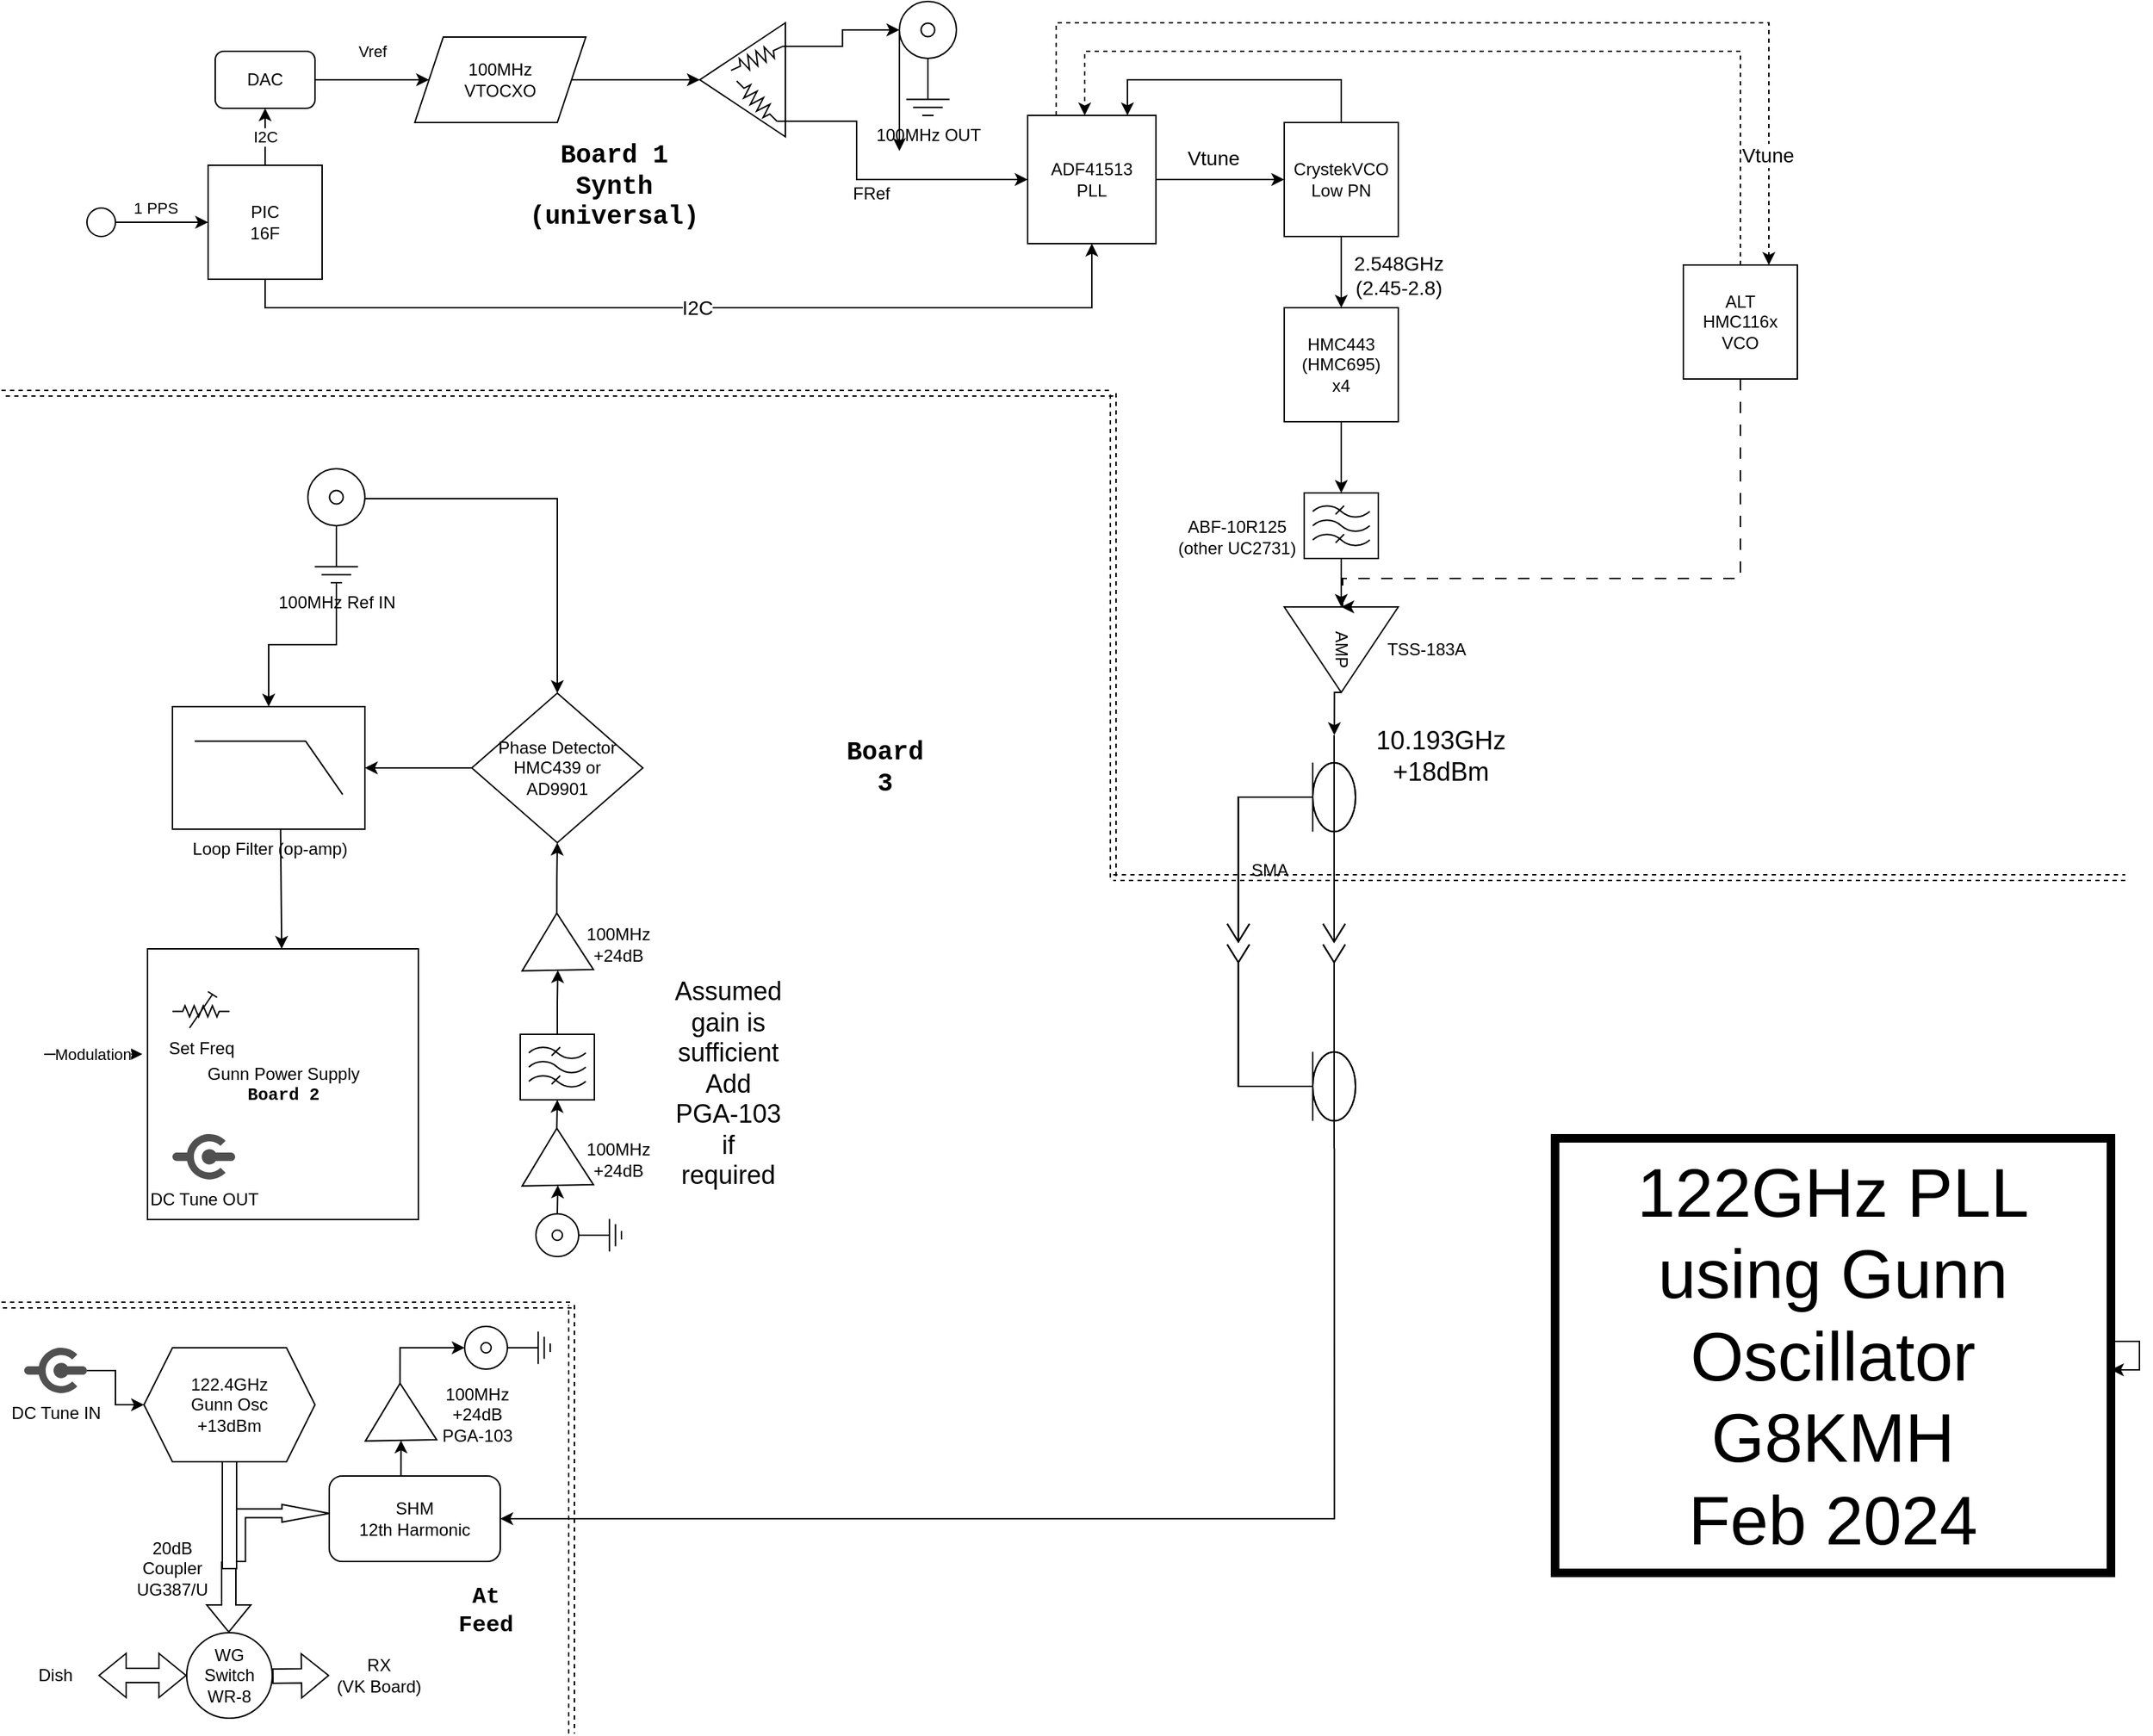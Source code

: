 <mxfile version="23.1.4" type="github">
  <diagram name="Page-1" id="90a13364-a465-7bf4-72fc-28e22215d7a0">
    <mxGraphModel dx="1750" dy="883" grid="1" gridSize="10" guides="1" tooltips="1" connect="1" arrows="1" fold="1" page="1" pageScale="1.5" pageWidth="1169" pageHeight="826" background="none" math="0" shadow="0">
      <root>
        <mxCell id="0" style=";html=1;" />
        <mxCell id="1" style=";html=1;" parent="0" />
        <mxCell id="ZLrNhD5u5SHP2nrK1hEg-11" style="edgeStyle=orthogonalEdgeStyle;rounded=0;orthogonalLoop=1;jettySize=auto;html=1;exitX=1;exitY=0.5;exitDx=0;exitDy=0;entryX=1;entryY=0.5;entryDx=0;entryDy=0;" parent="1" source="ZLrNhD5u5SHP2nrK1hEg-1" target="ZLrNhD5u5SHP2nrK1hEg-10" edge="1">
          <mxGeometry relative="1" as="geometry" />
        </mxCell>
        <mxCell id="ZLrNhD5u5SHP2nrK1hEg-1" value="100MHz&lt;br&gt;VTOCXO" style="shape=parallelogram;perimeter=parallelogramPerimeter;whiteSpace=wrap;html=1;fixedSize=1;" parent="1" vertex="1">
          <mxGeometry x="290" y="30" width="120" height="60" as="geometry" />
        </mxCell>
        <mxCell id="ZLrNhD5u5SHP2nrK1hEg-4" value="Vref" style="edgeStyle=orthogonalEdgeStyle;rounded=0;orthogonalLoop=1;jettySize=auto;html=1;exitX=1;exitY=0.5;exitDx=0;exitDy=0;entryX=0;entryY=0.5;entryDx=0;entryDy=0;" parent="1" source="ZLrNhD5u5SHP2nrK1hEg-2" target="ZLrNhD5u5SHP2nrK1hEg-1" edge="1">
          <mxGeometry y="20" relative="1" as="geometry">
            <mxPoint as="offset" />
          </mxGeometry>
        </mxCell>
        <mxCell id="ZLrNhD5u5SHP2nrK1hEg-2" value="DAC" style="rounded=1;whiteSpace=wrap;html=1;" parent="1" vertex="1">
          <mxGeometry x="150" y="40" width="70" height="40" as="geometry" />
        </mxCell>
        <mxCell id="ZLrNhD5u5SHP2nrK1hEg-8" value="I2C" style="edgeStyle=orthogonalEdgeStyle;rounded=0;orthogonalLoop=1;jettySize=auto;html=1;exitX=0.5;exitY=0;exitDx=0;exitDy=0;entryX=0.5;entryY=1;entryDx=0;entryDy=0;" parent="1" source="ZLrNhD5u5SHP2nrK1hEg-5" target="ZLrNhD5u5SHP2nrK1hEg-2" edge="1">
          <mxGeometry relative="1" as="geometry" />
        </mxCell>
        <mxCell id="zk5Tj1fj6JuDacKhQGvg-79" value="&lt;font style=&quot;font-size: 14px;&quot;&gt;I2C&lt;/font&gt;" style="edgeStyle=orthogonalEdgeStyle;rounded=0;orthogonalLoop=1;jettySize=auto;html=1;exitX=0.5;exitY=1;exitDx=0;exitDy=0;entryX=0.5;entryY=1;entryDx=0;entryDy=0;" edge="1" parent="1" source="ZLrNhD5u5SHP2nrK1hEg-5" target="ZLrNhD5u5SHP2nrK1hEg-9">
          <mxGeometry relative="1" as="geometry" />
        </mxCell>
        <mxCell id="ZLrNhD5u5SHP2nrK1hEg-5" value="PIC&lt;br&gt;16F" style="whiteSpace=wrap;html=1;aspect=fixed;" parent="1" vertex="1">
          <mxGeometry x="145" y="120" width="80" height="80" as="geometry" />
        </mxCell>
        <mxCell id="ZLrNhD5u5SHP2nrK1hEg-7" value="1 PPS" style="edgeStyle=orthogonalEdgeStyle;rounded=0;orthogonalLoop=1;jettySize=auto;html=1;" parent="1" source="ZLrNhD5u5SHP2nrK1hEg-6" target="ZLrNhD5u5SHP2nrK1hEg-5" edge="1">
          <mxGeometry x="-0.143" y="10" relative="1" as="geometry">
            <mxPoint as="offset" />
          </mxGeometry>
        </mxCell>
        <mxCell id="ZLrNhD5u5SHP2nrK1hEg-6" value="" style="ellipse;whiteSpace=wrap;html=1;aspect=fixed;" parent="1" vertex="1">
          <mxGeometry x="60" y="150" width="20" height="20" as="geometry" />
        </mxCell>
        <mxCell id="ZLrNhD5u5SHP2nrK1hEg-17" value="&lt;font style=&quot;font-size: 14px;&quot;&gt;Vtune&lt;/font&gt;" style="edgeStyle=orthogonalEdgeStyle;rounded=0;orthogonalLoop=1;jettySize=auto;html=1;exitX=1;exitY=0.5;exitDx=0;exitDy=0;" parent="1" source="ZLrNhD5u5SHP2nrK1hEg-9" target="ZLrNhD5u5SHP2nrK1hEg-16" edge="1">
          <mxGeometry x="-0.111" y="15" relative="1" as="geometry">
            <mxPoint as="offset" />
          </mxGeometry>
        </mxCell>
        <mxCell id="zk5Tj1fj6JuDacKhQGvg-29" style="edgeStyle=orthogonalEdgeStyle;rounded=0;orthogonalLoop=1;jettySize=auto;html=1;dashed=1;" edge="1" parent="1" source="ZLrNhD5u5SHP2nrK1hEg-9" target="zk5Tj1fj6JuDacKhQGvg-23">
          <mxGeometry relative="1" as="geometry">
            <Array as="points">
              <mxPoint x="740" y="20" />
              <mxPoint x="1240" y="20" />
            </Array>
          </mxGeometry>
        </mxCell>
        <mxCell id="zk5Tj1fj6JuDacKhQGvg-80" value="&lt;font style=&quot;font-size: 14px;&quot;&gt;Vtune&lt;/font&gt;" style="edgeLabel;html=1;align=center;verticalAlign=middle;resizable=0;points=[];" vertex="1" connectable="0" parent="zk5Tj1fj6JuDacKhQGvg-29">
          <mxGeometry x="0.79" y="-1" relative="1" as="geometry">
            <mxPoint as="offset" />
          </mxGeometry>
        </mxCell>
        <mxCell id="ZLrNhD5u5SHP2nrK1hEg-9" value="ADF41513&lt;br&gt;PLL" style="whiteSpace=wrap;html=1;aspect=fixed;" parent="1" vertex="1">
          <mxGeometry x="720" y="85" width="90" height="90" as="geometry" />
        </mxCell>
        <mxCell id="ZLrNhD5u5SHP2nrK1hEg-10" value="" style="triangle;whiteSpace=wrap;html=1;rotation=-180;" parent="1" vertex="1">
          <mxGeometry x="490" y="20" width="60" height="80" as="geometry" />
        </mxCell>
        <mxCell id="ZLrNhD5u5SHP2nrK1hEg-14" value="" style="pointerEvents=1;verticalLabelPosition=bottom;shadow=0;dashed=0;align=center;html=1;verticalAlign=top;shape=mxgraph.electrical.resistors.resistor_2;rotation=-25;" parent="1" vertex="1">
          <mxGeometry x="510" y="40" width="40" height="10" as="geometry" />
        </mxCell>
        <mxCell id="ZLrNhD5u5SHP2nrK1hEg-15" value="" style="pointerEvents=1;verticalLabelPosition=bottom;shadow=0;dashed=0;align=center;html=1;verticalAlign=top;shape=mxgraph.electrical.resistors.resistor_2;rotation=45;" parent="1" vertex="1">
          <mxGeometry x="510" y="70" width="40" height="10" as="geometry" />
        </mxCell>
        <mxCell id="ZLrNhD5u5SHP2nrK1hEg-20" value="&lt;font style=&quot;font-size: 14px;&quot;&gt;2.548GHz&lt;br&gt;(2.45-2.8)&lt;/font&gt;" style="edgeStyle=orthogonalEdgeStyle;rounded=0;orthogonalLoop=1;jettySize=auto;html=1;" parent="1" source="ZLrNhD5u5SHP2nrK1hEg-16" target="ZLrNhD5u5SHP2nrK1hEg-18" edge="1">
          <mxGeometry x="0.059" y="40" relative="1" as="geometry">
            <mxPoint as="offset" />
          </mxGeometry>
        </mxCell>
        <mxCell id="zk5Tj1fj6JuDacKhQGvg-28" style="edgeStyle=orthogonalEdgeStyle;rounded=0;orthogonalLoop=1;jettySize=auto;html=1;exitX=0.5;exitY=0;exitDx=0;exitDy=0;" edge="1" parent="1" source="ZLrNhD5u5SHP2nrK1hEg-16" target="ZLrNhD5u5SHP2nrK1hEg-9">
          <mxGeometry relative="1" as="geometry">
            <Array as="points">
              <mxPoint x="940" y="60" />
              <mxPoint x="790" y="60" />
            </Array>
          </mxGeometry>
        </mxCell>
        <mxCell id="ZLrNhD5u5SHP2nrK1hEg-16" value="CrystekVCO&lt;br&gt;Low PN" style="whiteSpace=wrap;html=1;aspect=fixed;" parent="1" vertex="1">
          <mxGeometry x="900" y="90" width="80" height="80" as="geometry" />
        </mxCell>
        <mxCell id="RYeYVxRvwyWX_2oDE-uA-7" value="" style="edgeStyle=orthogonalEdgeStyle;rounded=0;orthogonalLoop=1;jettySize=auto;html=1;" parent="1" source="ZLrNhD5u5SHP2nrK1hEg-18" target="RYeYVxRvwyWX_2oDE-uA-6" edge="1">
          <mxGeometry relative="1" as="geometry" />
        </mxCell>
        <mxCell id="ZLrNhD5u5SHP2nrK1hEg-18" value="HMC443&lt;br&gt;(HMC695)&lt;br&gt;x4" style="whiteSpace=wrap;html=1;aspect=fixed;" parent="1" vertex="1">
          <mxGeometry x="900" y="220" width="80" height="80" as="geometry" />
        </mxCell>
        <mxCell id="ZLrNhD5u5SHP2nrK1hEg-21" value="AMP" style="triangle;whiteSpace=wrap;html=1;rotation=90;" parent="1" vertex="1">
          <mxGeometry x="910" y="420" width="60" height="80" as="geometry" />
        </mxCell>
        <mxCell id="RYeYVxRvwyWX_2oDE-uA-1" value="" style="endArrow=classic;html=1;rounded=0;exitX=0;exitY=0.25;exitDx=0;exitDy=0;" parent="1" source="zk5Tj1fj6JuDacKhQGvg-17" edge="1">
          <mxGeometry width="50" height="50" relative="1" as="geometry">
            <mxPoint x="610" y="100" as="sourcePoint" />
            <mxPoint x="630" y="110" as="targetPoint" />
          </mxGeometry>
        </mxCell>
        <mxCell id="RYeYVxRvwyWX_2oDE-uA-2" value="TSS-183A" style="text;strokeColor=none;align=center;fillColor=none;html=1;verticalAlign=middle;whiteSpace=wrap;rounded=0;" parent="1" vertex="1">
          <mxGeometry x="970" y="445" width="60" height="30" as="geometry" />
        </mxCell>
        <mxCell id="zk5Tj1fj6JuDacKhQGvg-9" style="edgeStyle=orthogonalEdgeStyle;rounded=0;orthogonalLoop=1;jettySize=auto;html=1;exitX=1;exitY=0.165;exitDx=0;exitDy=0;exitPerimeter=0;entryX=1;entryY=0.5;entryDx=0;entryDy=0;" edge="1" parent="1" source="RYeYVxRvwyWX_2oDE-uA-3" target="zk5Tj1fj6JuDacKhQGvg-8">
          <mxGeometry relative="1" as="geometry" />
        </mxCell>
        <mxCell id="RYeYVxRvwyWX_2oDE-uA-3" value="" style="pointerEvents=1;verticalLabelPosition=bottom;shadow=0;dashed=0;align=center;html=1;verticalAlign=top;shape=mxgraph.electrical.miscellaneous.coaxial_outside_conductor;rotation=90;" parent="1" vertex="1">
          <mxGeometry x="760" y="620" width="290" height="90" as="geometry" />
        </mxCell>
        <mxCell id="RYeYVxRvwyWX_2oDE-uA-5" value="&lt;font style=&quot;font-size: 18px;&quot;&gt;10.193GHz&lt;br&gt;+18dBm&lt;/font&gt;" style="text;strokeColor=none;align=center;fillColor=none;html=1;verticalAlign=middle;whiteSpace=wrap;rounded=0;" parent="1" vertex="1">
          <mxGeometry x="980" y="520" width="60" height="30" as="geometry" />
        </mxCell>
        <mxCell id="RYeYVxRvwyWX_2oDE-uA-10" style="edgeStyle=orthogonalEdgeStyle;rounded=0;orthogonalLoop=1;jettySize=auto;html=1;exitX=0.5;exitY=1;exitDx=0;exitDy=0;exitPerimeter=0;entryX=0;entryY=0.5;entryDx=0;entryDy=0;" parent="1" source="RYeYVxRvwyWX_2oDE-uA-6" target="ZLrNhD5u5SHP2nrK1hEg-21" edge="1">
          <mxGeometry relative="1" as="geometry" />
        </mxCell>
        <mxCell id="RYeYVxRvwyWX_2oDE-uA-6" value="" style="verticalLabelPosition=bottom;shadow=0;dashed=0;align=center;html=1;verticalAlign=top;shape=mxgraph.electrical.abstract.filter;" parent="1" vertex="1">
          <mxGeometry x="914" y="350" width="52" height="46" as="geometry" />
        </mxCell>
        <mxCell id="RYeYVxRvwyWX_2oDE-uA-11" value="ABF-10R125&lt;br&gt;(other UC2731)" style="text;strokeColor=none;align=center;fillColor=none;html=1;verticalAlign=middle;whiteSpace=wrap;rounded=0;" parent="1" vertex="1">
          <mxGeometry x="820" y="366" width="94" height="30" as="geometry" />
        </mxCell>
        <mxCell id="RYeYVxRvwyWX_2oDE-uA-13" value="SMA" style="text;strokeColor=none;align=center;fillColor=none;html=1;verticalAlign=middle;whiteSpace=wrap;rounded=0;" parent="1" vertex="1">
          <mxGeometry x="860" y="600" width="60" height="30" as="geometry" />
        </mxCell>
        <mxCell id="zk5Tj1fj6JuDacKhQGvg-1" value="" style="shape=flexArrow;endArrow=classic;html=1;rounded=0;" edge="1" parent="1">
          <mxGeometry width="50" height="50" relative="1" as="geometry">
            <mxPoint x="159.5" y="1100" as="sourcePoint" />
            <mxPoint x="159.5" y="1150" as="targetPoint" />
          </mxGeometry>
        </mxCell>
        <mxCell id="zk5Tj1fj6JuDacKhQGvg-2" value="" style="rounded=0;whiteSpace=wrap;html=1;rotation=-90;" vertex="1" parent="1">
          <mxGeometry x="120" y="1060" width="80" height="10" as="geometry" />
        </mxCell>
        <mxCell id="zk5Tj1fj6JuDacKhQGvg-4" value="" style="html=1;shadow=0;dashed=0;align=center;verticalAlign=middle;shape=mxgraph.arrows2.bendArrow;dy=3.1;dx=33.2;notch=0;arrowHead=12.4;rounded=0;rotation=0;" vertex="1" parent="1">
          <mxGeometry x="165" y="1060" width="65" height="40" as="geometry" />
        </mxCell>
        <mxCell id="zk5Tj1fj6JuDacKhQGvg-5" value="20dB&lt;br&gt;Coupler&lt;br&gt;UG387/U" style="text;strokeColor=none;align=center;fillColor=none;html=1;verticalAlign=middle;whiteSpace=wrap;rounded=0;" vertex="1" parent="1">
          <mxGeometry x="90" y="1090" width="60" height="30" as="geometry" />
        </mxCell>
        <mxCell id="zk5Tj1fj6JuDacKhQGvg-7" value="122.4GHz&lt;br&gt;Gunn Osc&lt;br&gt;+13dBm" style="shape=hexagon;perimeter=hexagonPerimeter2;whiteSpace=wrap;html=1;fixedSize=1;" vertex="1" parent="1">
          <mxGeometry x="100" y="950" width="120" height="80" as="geometry" />
        </mxCell>
        <mxCell id="zk5Tj1fj6JuDacKhQGvg-58" style="edgeStyle=orthogonalEdgeStyle;rounded=0;orthogonalLoop=1;jettySize=auto;html=1;exitX=0.5;exitY=0;exitDx=0;exitDy=0;entryX=0;entryY=0.5;entryDx=0;entryDy=0;" edge="1" parent="1" source="zk5Tj1fj6JuDacKhQGvg-8" target="zk5Tj1fj6JuDacKhQGvg-55">
          <mxGeometry relative="1" as="geometry" />
        </mxCell>
        <mxCell id="zk5Tj1fj6JuDacKhQGvg-8" value="SHM&lt;br&gt;12th Harmonic" style="rounded=1;whiteSpace=wrap;html=1;" vertex="1" parent="1">
          <mxGeometry x="230" y="1040" width="120" height="60" as="geometry" />
        </mxCell>
        <mxCell id="zk5Tj1fj6JuDacKhQGvg-10" value="" style="edgeStyle=none;orthogonalLoop=1;jettySize=auto;html=1;rounded=0;shape=link;dashed=1;" edge="1" parent="1">
          <mxGeometry width="80" relative="1" as="geometry">
            <mxPoint y="920" as="sourcePoint" />
            <mxPoint x="400" y="920" as="targetPoint" />
            <Array as="points" />
          </mxGeometry>
        </mxCell>
        <mxCell id="zk5Tj1fj6JuDacKhQGvg-11" value="" style="edgeStyle=none;orthogonalLoop=1;jettySize=auto;html=1;rounded=0;shape=link;dashed=1;" edge="1" parent="1">
          <mxGeometry width="80" relative="1" as="geometry">
            <mxPoint x="400" y="920" as="sourcePoint" />
            <mxPoint x="400" y="1220.8" as="targetPoint" />
            <Array as="points" />
          </mxGeometry>
        </mxCell>
        <mxCell id="zk5Tj1fj6JuDacKhQGvg-12" value="&lt;font size=&quot;3&quot; face=&quot;Courier New&quot;&gt;&lt;b&gt;At Feed&lt;/b&gt;&lt;/font&gt;" style="text;strokeColor=none;align=center;fillColor=none;html=1;verticalAlign=middle;whiteSpace=wrap;rounded=0;" vertex="1" parent="1">
          <mxGeometry x="310" y="1120" width="60" height="30" as="geometry" />
        </mxCell>
        <mxCell id="zk5Tj1fj6JuDacKhQGvg-13" value="" style="edgeStyle=none;orthogonalLoop=1;jettySize=auto;html=1;rounded=0;shape=link;dashed=1;" edge="1" parent="1">
          <mxGeometry width="80" relative="1" as="geometry">
            <mxPoint y="280" as="sourcePoint" />
            <mxPoint x="780" y="280" as="targetPoint" />
            <Array as="points" />
          </mxGeometry>
        </mxCell>
        <mxCell id="zk5Tj1fj6JuDacKhQGvg-14" value="" style="edgeStyle=none;orthogonalLoop=1;jettySize=auto;html=1;rounded=0;shape=link;dashed=1;" edge="1" parent="1">
          <mxGeometry width="80" relative="1" as="geometry">
            <mxPoint x="780" y="620" as="sourcePoint" />
            <mxPoint x="780" y="280" as="targetPoint" />
            <Array as="points" />
          </mxGeometry>
        </mxCell>
        <mxCell id="zk5Tj1fj6JuDacKhQGvg-15" value="" style="edgeStyle=none;orthogonalLoop=1;jettySize=auto;html=1;rounded=0;shape=link;dashed=1;" edge="1" parent="1">
          <mxGeometry width="80" relative="1" as="geometry">
            <mxPoint x="780" y="620" as="sourcePoint" />
            <mxPoint x="1490" y="620" as="targetPoint" />
            <Array as="points" />
          </mxGeometry>
        </mxCell>
        <mxCell id="zk5Tj1fj6JuDacKhQGvg-17" value="100MHz OUT" style="pointerEvents=1;verticalLabelPosition=bottom;shadow=0;dashed=0;align=center;html=1;verticalAlign=top;shape=mxgraph.electrical.miscellaneous.coaxial_jack_plug" vertex="1" parent="1">
          <mxGeometry x="630" y="5" width="40" height="80" as="geometry" />
        </mxCell>
        <mxCell id="zk5Tj1fj6JuDacKhQGvg-19" style="edgeStyle=orthogonalEdgeStyle;rounded=0;orthogonalLoop=1;jettySize=auto;html=1;exitX=1;exitY=0.5;exitDx=0;exitDy=0;entryX=0;entryY=0.165;entryDx=0;entryDy=0;entryPerimeter=0;" edge="1" parent="1" source="ZLrNhD5u5SHP2nrK1hEg-21" target="RYeYVxRvwyWX_2oDE-uA-3">
          <mxGeometry relative="1" as="geometry" />
        </mxCell>
        <mxCell id="zk5Tj1fj6JuDacKhQGvg-20" value="" style="pointerEvents=1;verticalLabelPosition=bottom;shadow=0;dashed=0;align=center;html=1;verticalAlign=top;shape=mxgraph.electrical.miscellaneous.coaxial_outside_conductor;rotation=90;" vertex="1" parent="1">
          <mxGeometry x="760" y="620" width="290" height="90" as="geometry" />
        </mxCell>
        <mxCell id="zk5Tj1fj6JuDacKhQGvg-21" value="&lt;font style=&quot;font-size: 18px;&quot; face=&quot;Courier New&quot;&gt;&lt;b&gt;Board 1&lt;br&gt;Synth (universal)&lt;br&gt;&lt;/b&gt;&lt;/font&gt;" style="text;strokeColor=none;align=center;fillColor=none;html=1;verticalAlign=middle;whiteSpace=wrap;rounded=0;" vertex="1" parent="1">
          <mxGeometry x="360" y="120" width="140" height="30" as="geometry" />
        </mxCell>
        <mxCell id="zk5Tj1fj6JuDacKhQGvg-24" value="" style="edgeStyle=orthogonalEdgeStyle;rounded=0;orthogonalLoop=1;jettySize=auto;html=1;dashed=1;dashPattern=8 8;" edge="1" parent="1" source="zk5Tj1fj6JuDacKhQGvg-23">
          <mxGeometry relative="1" as="geometry">
            <mxPoint x="940" y="430" as="targetPoint" />
            <Array as="points">
              <mxPoint x="1220" y="410" />
              <mxPoint x="941" y="410" />
            </Array>
          </mxGeometry>
        </mxCell>
        <mxCell id="zk5Tj1fj6JuDacKhQGvg-23" value="ALT&lt;br&gt;HMC116x&lt;br&gt;VCO" style="whiteSpace=wrap;html=1;aspect=fixed;" vertex="1" parent="1">
          <mxGeometry x="1180" y="190" width="80" height="80" as="geometry" />
        </mxCell>
        <mxCell id="zk5Tj1fj6JuDacKhQGvg-25" style="edgeStyle=orthogonalEdgeStyle;rounded=0;orthogonalLoop=1;jettySize=auto;html=1;exitX=1;exitY=0.5;exitDx=0;exitDy=0;exitPerimeter=0;entryX=0;entryY=0.25;entryDx=0;entryDy=0;entryPerimeter=0;" edge="1" parent="1" source="ZLrNhD5u5SHP2nrK1hEg-14" target="zk5Tj1fj6JuDacKhQGvg-17">
          <mxGeometry relative="1" as="geometry" />
        </mxCell>
        <mxCell id="zk5Tj1fj6JuDacKhQGvg-26" value="&lt;font style=&quot;font-size: 12px;&quot;&gt;FRef&lt;/font&gt;" style="edgeStyle=orthogonalEdgeStyle;rounded=0;orthogonalLoop=1;jettySize=auto;html=1;exitX=1;exitY=0.5;exitDx=0;exitDy=0;exitPerimeter=0;" edge="1" parent="1" source="ZLrNhD5u5SHP2nrK1hEg-15" target="ZLrNhD5u5SHP2nrK1hEg-9">
          <mxGeometry x="-0.015" y="-10" relative="1" as="geometry">
            <Array as="points">
              <mxPoint x="600" y="89" />
              <mxPoint x="600" y="130" />
            </Array>
            <mxPoint as="offset" />
          </mxGeometry>
        </mxCell>
        <mxCell id="zk5Tj1fj6JuDacKhQGvg-27" style="edgeStyle=orthogonalEdgeStyle;rounded=0;orthogonalLoop=1;jettySize=auto;html=1;dashed=1;" edge="1" parent="1" source="zk5Tj1fj6JuDacKhQGvg-23" target="ZLrNhD5u5SHP2nrK1hEg-9">
          <mxGeometry relative="1" as="geometry">
            <mxPoint x="760" y="90" as="targetPoint" />
            <Array as="points">
              <mxPoint x="1220" y="40" />
              <mxPoint x="760" y="40" />
            </Array>
          </mxGeometry>
        </mxCell>
        <mxCell id="zk5Tj1fj6JuDacKhQGvg-30" value="" style="pointerEvents=1;verticalLabelPosition=bottom;shadow=0;dashed=0;align=center;html=1;verticalAlign=top;shape=mxgraph.electrical.miscellaneous.coaxial_jack_plug;rotation=-90;" vertex="1" parent="1">
          <mxGeometry x="340" y="920" width="30" height="60" as="geometry" />
        </mxCell>
        <mxCell id="zk5Tj1fj6JuDacKhQGvg-37" value="" style="edgeStyle=orthogonalEdgeStyle;rounded=0;orthogonalLoop=1;jettySize=auto;html=1;" edge="1" parent="1" source="zk5Tj1fj6JuDacKhQGvg-35" target="zk5Tj1fj6JuDacKhQGvg-7">
          <mxGeometry relative="1" as="geometry" />
        </mxCell>
        <mxCell id="zk5Tj1fj6JuDacKhQGvg-35" value="DC Tune IN" style="sketch=0;pointerEvents=1;shadow=0;dashed=0;html=1;strokeColor=none;fillColor=#505050;labelPosition=center;verticalLabelPosition=bottom;verticalAlign=top;outlineConnect=0;align=center;shape=mxgraph.office.concepts.connector;" vertex="1" parent="1">
          <mxGeometry x="16" y="950" width="44" height="32" as="geometry" />
        </mxCell>
        <mxCell id="zk5Tj1fj6JuDacKhQGvg-38" value="WG&lt;br&gt;Switch&lt;br&gt;WR-8" style="ellipse;whiteSpace=wrap;html=1;aspect=fixed;" vertex="1" parent="1">
          <mxGeometry x="130" y="1150" width="60" height="60" as="geometry" />
        </mxCell>
        <mxCell id="zk5Tj1fj6JuDacKhQGvg-40" value="Dish" style="text;strokeColor=none;align=center;fillColor=none;html=1;verticalAlign=middle;whiteSpace=wrap;rounded=0;" vertex="1" parent="1">
          <mxGeometry x="8" y="1165" width="60" height="30" as="geometry" />
        </mxCell>
        <mxCell id="zk5Tj1fj6JuDacKhQGvg-41" value="" style="shape=flexArrow;endArrow=classic;html=1;rounded=0;" edge="1" parent="1">
          <mxGeometry width="50" height="50" relative="1" as="geometry">
            <mxPoint x="190" y="1180.5" as="sourcePoint" />
            <mxPoint x="230" y="1180" as="targetPoint" />
          </mxGeometry>
        </mxCell>
        <mxCell id="zk5Tj1fj6JuDacKhQGvg-42" value="" style="shape=flexArrow;endArrow=classic;startArrow=classic;html=1;rounded=0;exitX=1;exitY=0.5;exitDx=0;exitDy=0;" edge="1" parent="1" source="zk5Tj1fj6JuDacKhQGvg-40">
          <mxGeometry width="100" height="100" relative="1" as="geometry">
            <mxPoint x="30" y="1280" as="sourcePoint" />
            <mxPoint x="130" y="1180" as="targetPoint" />
          </mxGeometry>
        </mxCell>
        <mxCell id="zk5Tj1fj6JuDacKhQGvg-43" value="RX&lt;br&gt;(VK Board)" style="text;strokeColor=none;align=center;fillColor=none;html=1;verticalAlign=middle;whiteSpace=wrap;rounded=0;" vertex="1" parent="1">
          <mxGeometry x="230" y="1165" width="70" height="30" as="geometry" />
        </mxCell>
        <mxCell id="zk5Tj1fj6JuDacKhQGvg-44" value="Gunn Power Supply&lt;br&gt;&lt;font face=&quot;Courier New&quot;&gt;&lt;b&gt;Board 2&lt;/b&gt;&lt;/font&gt;" style="whiteSpace=wrap;html=1;aspect=fixed;" vertex="1" parent="1">
          <mxGeometry x="102.5" y="670" width="190" height="190" as="geometry" />
        </mxCell>
        <mxCell id="zk5Tj1fj6JuDacKhQGvg-45" value="Modulation" style="endArrow=classic;html=1;rounded=0;entryX=-0.019;entryY=0.389;entryDx=0;entryDy=0;entryPerimeter=0;" edge="1" parent="1" target="zk5Tj1fj6JuDacKhQGvg-44">
          <mxGeometry width="50" height="50" relative="1" as="geometry">
            <mxPoint x="30" y="744" as="sourcePoint" />
            <mxPoint x="8" y="720" as="targetPoint" />
          </mxGeometry>
        </mxCell>
        <mxCell id="zk5Tj1fj6JuDacKhQGvg-46" value="DC Tune OUT" style="sketch=0;pointerEvents=1;shadow=0;dashed=0;html=1;strokeColor=none;fillColor=#505050;labelPosition=center;verticalLabelPosition=bottom;verticalAlign=top;outlineConnect=0;align=center;shape=mxgraph.office.concepts.connector;" vertex="1" parent="1">
          <mxGeometry x="120" y="800" width="44" height="32" as="geometry" />
        </mxCell>
        <mxCell id="zk5Tj1fj6JuDacKhQGvg-47" value="Set Freq" style="pointerEvents=1;verticalLabelPosition=bottom;shadow=0;dashed=0;align=center;html=1;verticalAlign=top;shape=mxgraph.electrical.resistors.trimmer_resistor_2;" vertex="1" parent="1">
          <mxGeometry x="120" y="700" width="40" height="25.5" as="geometry" />
        </mxCell>
        <mxCell id="zk5Tj1fj6JuDacKhQGvg-48" value="" style="endArrow=classic;html=1;rounded=0;exitX=0.558;exitY=0.357;exitDx=0;exitDy=0;exitPerimeter=0;" edge="1" parent="1" source="zk5Tj1fj6JuDacKhQGvg-49" target="zk5Tj1fj6JuDacKhQGvg-44">
          <mxGeometry width="50" height="50" relative="1" as="geometry">
            <mxPoint x="200" y="580" as="sourcePoint" />
            <mxPoint x="240" y="520" as="targetPoint" />
          </mxGeometry>
        </mxCell>
        <mxCell id="zk5Tj1fj6JuDacKhQGvg-49" value="Loop Filter (op-amp)" style="verticalLabelPosition=bottom;shadow=0;dashed=0;align=center;html=1;verticalAlign=top;shape=mxgraph.electrical.logic_gates.lowpass_filter;" vertex="1" parent="1">
          <mxGeometry x="120" y="500" width="135" height="86" as="geometry" />
        </mxCell>
        <mxCell id="zk5Tj1fj6JuDacKhQGvg-51" value="" style="edgeStyle=orthogonalEdgeStyle;rounded=0;orthogonalLoop=1;jettySize=auto;html=1;" edge="1" parent="1" source="zk5Tj1fj6JuDacKhQGvg-50" target="zk5Tj1fj6JuDacKhQGvg-49">
          <mxGeometry relative="1" as="geometry" />
        </mxCell>
        <mxCell id="zk5Tj1fj6JuDacKhQGvg-50" value="Phase Detector&lt;br&gt;HMC439 or&lt;br&gt;AD9901" style="rhombus;whiteSpace=wrap;html=1;" vertex="1" parent="1">
          <mxGeometry x="330" y="490.5" width="120" height="105" as="geometry" />
        </mxCell>
        <mxCell id="zk5Tj1fj6JuDacKhQGvg-53" value="" style="edgeStyle=orthogonalEdgeStyle;rounded=0;orthogonalLoop=1;jettySize=auto;html=1;entryX=0.5;entryY=0;entryDx=0;entryDy=0;exitX=0.575;exitY=0.263;exitDx=0;exitDy=0;exitPerimeter=0;" edge="1" parent="1" source="zk5Tj1fj6JuDacKhQGvg-52" target="zk5Tj1fj6JuDacKhQGvg-50">
          <mxGeometry relative="1" as="geometry" />
        </mxCell>
        <mxCell id="zk5Tj1fj6JuDacKhQGvg-54" value="" style="edgeStyle=orthogonalEdgeStyle;rounded=0;orthogonalLoop=1;jettySize=auto;html=1;" edge="1" parent="1" source="zk5Tj1fj6JuDacKhQGvg-52" target="zk5Tj1fj6JuDacKhQGvg-49">
          <mxGeometry relative="1" as="geometry" />
        </mxCell>
        <mxCell id="zk5Tj1fj6JuDacKhQGvg-52" value="100MHz Ref IN" style="pointerEvents=1;verticalLabelPosition=bottom;shadow=0;dashed=0;align=center;html=1;verticalAlign=top;shape=mxgraph.electrical.miscellaneous.coaxial_jack_plug" vertex="1" parent="1">
          <mxGeometry x="215" y="333" width="40" height="80" as="geometry" />
        </mxCell>
        <mxCell id="zk5Tj1fj6JuDacKhQGvg-55" value="" style="triangle;whiteSpace=wrap;html=1;rotation=-91;" vertex="1" parent="1">
          <mxGeometry x="260" y="970" width="40" height="50" as="geometry" />
        </mxCell>
        <mxCell id="zk5Tj1fj6JuDacKhQGvg-59" style="edgeStyle=orthogonalEdgeStyle;rounded=0;orthogonalLoop=1;jettySize=auto;html=1;exitX=1;exitY=0.5;exitDx=0;exitDy=0;entryX=0.5;entryY=0;entryDx=0;entryDy=0;entryPerimeter=0;" edge="1" parent="1" source="zk5Tj1fj6JuDacKhQGvg-55" target="zk5Tj1fj6JuDacKhQGvg-30">
          <mxGeometry relative="1" as="geometry" />
        </mxCell>
        <mxCell id="zk5Tj1fj6JuDacKhQGvg-61" value="100MHz&lt;br&gt;+24dB&lt;br&gt;PGA-103" style="text;strokeColor=none;align=center;fillColor=none;html=1;verticalAlign=middle;whiteSpace=wrap;rounded=0;" vertex="1" parent="1">
          <mxGeometry x="304" y="982" width="60" height="30" as="geometry" />
        </mxCell>
        <mxCell id="zk5Tj1fj6JuDacKhQGvg-64" style="edgeStyle=orthogonalEdgeStyle;rounded=0;orthogonalLoop=1;jettySize=auto;html=1;exitX=1;exitY=0.5;exitDx=0;exitDy=0;" edge="1" parent="1" source="zk5Tj1fj6JuDacKhQGvg-62" target="zk5Tj1fj6JuDacKhQGvg-50">
          <mxGeometry relative="1" as="geometry" />
        </mxCell>
        <mxCell id="zk5Tj1fj6JuDacKhQGvg-62" value="" style="triangle;whiteSpace=wrap;html=1;rotation=-91;" vertex="1" parent="1">
          <mxGeometry x="370" y="640" width="40" height="50" as="geometry" />
        </mxCell>
        <mxCell id="zk5Tj1fj6JuDacKhQGvg-63" value="100MHz&lt;br&gt;+24dB" style="text;strokeColor=none;align=center;fillColor=none;html=1;verticalAlign=middle;whiteSpace=wrap;rounded=0;" vertex="1" parent="1">
          <mxGeometry x="402.5" y="652" width="60" height="30" as="geometry" />
        </mxCell>
        <mxCell id="zk5Tj1fj6JuDacKhQGvg-67" style="edgeStyle=orthogonalEdgeStyle;rounded=0;orthogonalLoop=1;jettySize=auto;html=1;exitX=0.5;exitY=0;exitDx=0;exitDy=0;exitPerimeter=0;entryX=0;entryY=0.5;entryDx=0;entryDy=0;" edge="1" parent="1" source="zk5Tj1fj6JuDacKhQGvg-65" target="zk5Tj1fj6JuDacKhQGvg-62">
          <mxGeometry relative="1" as="geometry" />
        </mxCell>
        <mxCell id="zk5Tj1fj6JuDacKhQGvg-65" value="" style="verticalLabelPosition=bottom;shadow=0;dashed=0;align=center;html=1;verticalAlign=top;shape=mxgraph.electrical.abstract.filter;" vertex="1" parent="1">
          <mxGeometry x="364" y="730" width="52" height="46" as="geometry" />
        </mxCell>
        <mxCell id="zk5Tj1fj6JuDacKhQGvg-68" value="" style="triangle;whiteSpace=wrap;html=1;rotation=-91;" vertex="1" parent="1">
          <mxGeometry x="370" y="791" width="40" height="50" as="geometry" />
        </mxCell>
        <mxCell id="zk5Tj1fj6JuDacKhQGvg-69" value="100MHz&lt;br&gt;+24dB" style="text;strokeColor=none;align=center;fillColor=none;html=1;verticalAlign=middle;whiteSpace=wrap;rounded=0;" vertex="1" parent="1">
          <mxGeometry x="402.5" y="803" width="60" height="30" as="geometry" />
        </mxCell>
        <mxCell id="zk5Tj1fj6JuDacKhQGvg-71" style="edgeStyle=orthogonalEdgeStyle;rounded=0;orthogonalLoop=1;jettySize=auto;html=1;exitX=1;exitY=0.5;exitDx=0;exitDy=0;entryX=0.5;entryY=1;entryDx=0;entryDy=0;entryPerimeter=0;" edge="1" parent="1" source="zk5Tj1fj6JuDacKhQGvg-68" target="zk5Tj1fj6JuDacKhQGvg-65">
          <mxGeometry relative="1" as="geometry" />
        </mxCell>
        <mxCell id="zk5Tj1fj6JuDacKhQGvg-73" style="edgeStyle=orthogonalEdgeStyle;rounded=0;orthogonalLoop=1;jettySize=auto;html=1;exitX=1;exitY=0.25;exitDx=0;exitDy=0;exitPerimeter=0;entryX=0;entryY=0.5;entryDx=0;entryDy=0;" edge="1" parent="1" source="zk5Tj1fj6JuDacKhQGvg-72" target="zk5Tj1fj6JuDacKhQGvg-68">
          <mxGeometry relative="1" as="geometry" />
        </mxCell>
        <mxCell id="zk5Tj1fj6JuDacKhQGvg-72" value="" style="pointerEvents=1;verticalLabelPosition=bottom;shadow=0;dashed=0;align=center;html=1;verticalAlign=top;shape=mxgraph.electrical.miscellaneous.coaxial_jack_plug;rotation=-90;" vertex="1" parent="1">
          <mxGeometry x="390" y="841" width="30" height="60" as="geometry" />
        </mxCell>
        <mxCell id="zk5Tj1fj6JuDacKhQGvg-74" value="&lt;font style=&quot;font-size: 18px;&quot;&gt;Assumed gain is sufficient&lt;br&gt;Add PGA-103 if required&lt;br&gt;&lt;/font&gt;" style="text;strokeColor=none;align=center;fillColor=none;html=1;verticalAlign=middle;whiteSpace=wrap;rounded=0;" vertex="1" parent="1">
          <mxGeometry x="480" y="750" width="60" height="30" as="geometry" />
        </mxCell>
        <mxCell id="zk5Tj1fj6JuDacKhQGvg-75" value="&lt;font style=&quot;font-size: 18px;&quot; face=&quot;Courier New&quot;&gt;&lt;b&gt;Board 3&lt;/b&gt;&lt;/font&gt;" style="text;strokeColor=none;align=center;fillColor=none;html=1;verticalAlign=middle;whiteSpace=wrap;rounded=0;" vertex="1" parent="1">
          <mxGeometry x="590" y="528" width="60" height="30" as="geometry" />
        </mxCell>
        <mxCell id="zk5Tj1fj6JuDacKhQGvg-76" value="&lt;font style=&quot;font-size: 48px;&quot;&gt;122GHz PLL using Gunn Oscillator&lt;br&gt;G8KMH&lt;br&gt;Feb 2024&lt;br&gt;&lt;/font&gt;" style="text;strokeColor=default;align=center;fillColor=none;html=1;verticalAlign=middle;whiteSpace=wrap;rounded=0;strokeWidth=6;" vertex="1" parent="1">
          <mxGeometry x="1090" y="803" width="390" height="305" as="geometry" />
        </mxCell>
        <mxCell id="zk5Tj1fj6JuDacKhQGvg-77" style="edgeStyle=orthogonalEdgeStyle;rounded=0;orthogonalLoop=1;jettySize=auto;html=1;" edge="1" parent="1" source="zk5Tj1fj6JuDacKhQGvg-76" target="zk5Tj1fj6JuDacKhQGvg-76">
          <mxGeometry relative="1" as="geometry" />
        </mxCell>
      </root>
    </mxGraphModel>
  </diagram>
</mxfile>

